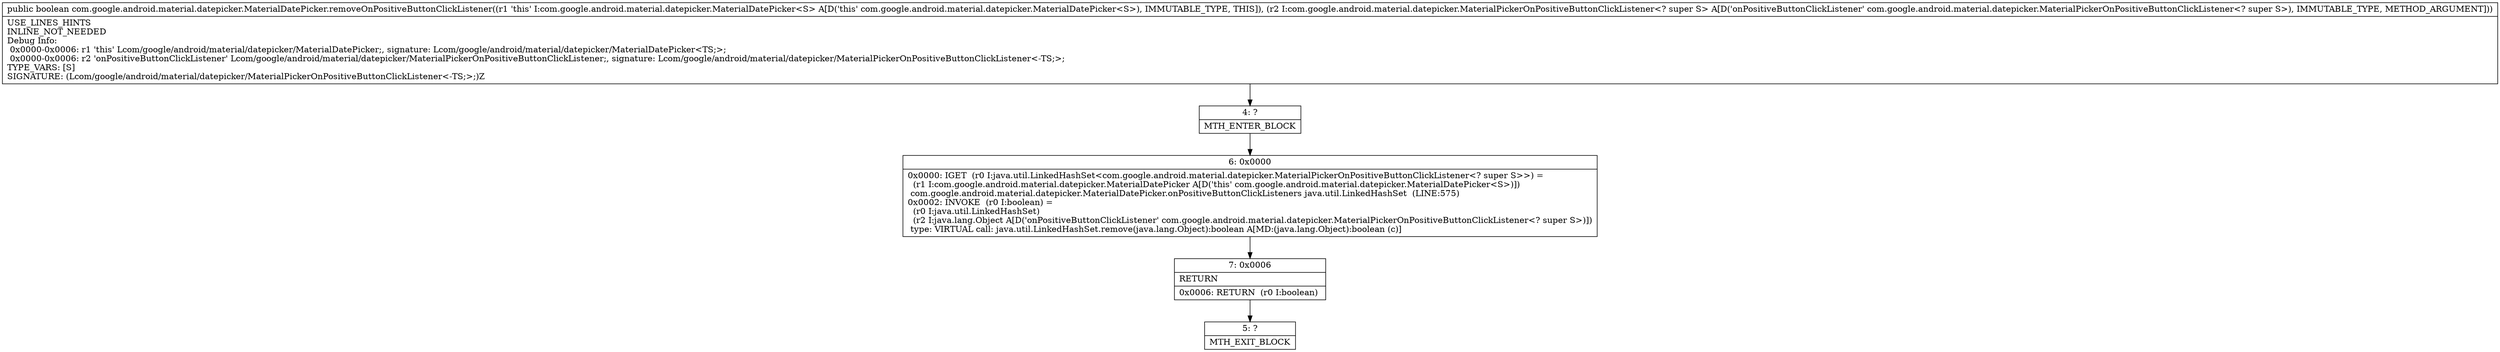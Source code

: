 digraph "CFG forcom.google.android.material.datepicker.MaterialDatePicker.removeOnPositiveButtonClickListener(Lcom\/google\/android\/material\/datepicker\/MaterialPickerOnPositiveButtonClickListener;)Z" {
Node_4 [shape=record,label="{4\:\ ?|MTH_ENTER_BLOCK\l}"];
Node_6 [shape=record,label="{6\:\ 0x0000|0x0000: IGET  (r0 I:java.util.LinkedHashSet\<com.google.android.material.datepicker.MaterialPickerOnPositiveButtonClickListener\<? super S\>\>) = \l  (r1 I:com.google.android.material.datepicker.MaterialDatePicker A[D('this' com.google.android.material.datepicker.MaterialDatePicker\<S\>)])\l com.google.android.material.datepicker.MaterialDatePicker.onPositiveButtonClickListeners java.util.LinkedHashSet  (LINE:575)\l0x0002: INVOKE  (r0 I:boolean) = \l  (r0 I:java.util.LinkedHashSet)\l  (r2 I:java.lang.Object A[D('onPositiveButtonClickListener' com.google.android.material.datepicker.MaterialPickerOnPositiveButtonClickListener\<? super S\>)])\l type: VIRTUAL call: java.util.LinkedHashSet.remove(java.lang.Object):boolean A[MD:(java.lang.Object):boolean (c)]\l}"];
Node_7 [shape=record,label="{7\:\ 0x0006|RETURN\l|0x0006: RETURN  (r0 I:boolean) \l}"];
Node_5 [shape=record,label="{5\:\ ?|MTH_EXIT_BLOCK\l}"];
MethodNode[shape=record,label="{public boolean com.google.android.material.datepicker.MaterialDatePicker.removeOnPositiveButtonClickListener((r1 'this' I:com.google.android.material.datepicker.MaterialDatePicker\<S\> A[D('this' com.google.android.material.datepicker.MaterialDatePicker\<S\>), IMMUTABLE_TYPE, THIS]), (r2 I:com.google.android.material.datepicker.MaterialPickerOnPositiveButtonClickListener\<? super S\> A[D('onPositiveButtonClickListener' com.google.android.material.datepicker.MaterialPickerOnPositiveButtonClickListener\<? super S\>), IMMUTABLE_TYPE, METHOD_ARGUMENT]))  | USE_LINES_HINTS\lINLINE_NOT_NEEDED\lDebug Info:\l  0x0000\-0x0006: r1 'this' Lcom\/google\/android\/material\/datepicker\/MaterialDatePicker;, signature: Lcom\/google\/android\/material\/datepicker\/MaterialDatePicker\<TS;\>;\l  0x0000\-0x0006: r2 'onPositiveButtonClickListener' Lcom\/google\/android\/material\/datepicker\/MaterialPickerOnPositiveButtonClickListener;, signature: Lcom\/google\/android\/material\/datepicker\/MaterialPickerOnPositiveButtonClickListener\<\-TS;\>;\lTYPE_VARS: [S]\lSIGNATURE: (Lcom\/google\/android\/material\/datepicker\/MaterialPickerOnPositiveButtonClickListener\<\-TS;\>;)Z\l}"];
MethodNode -> Node_4;Node_4 -> Node_6;
Node_6 -> Node_7;
Node_7 -> Node_5;
}

